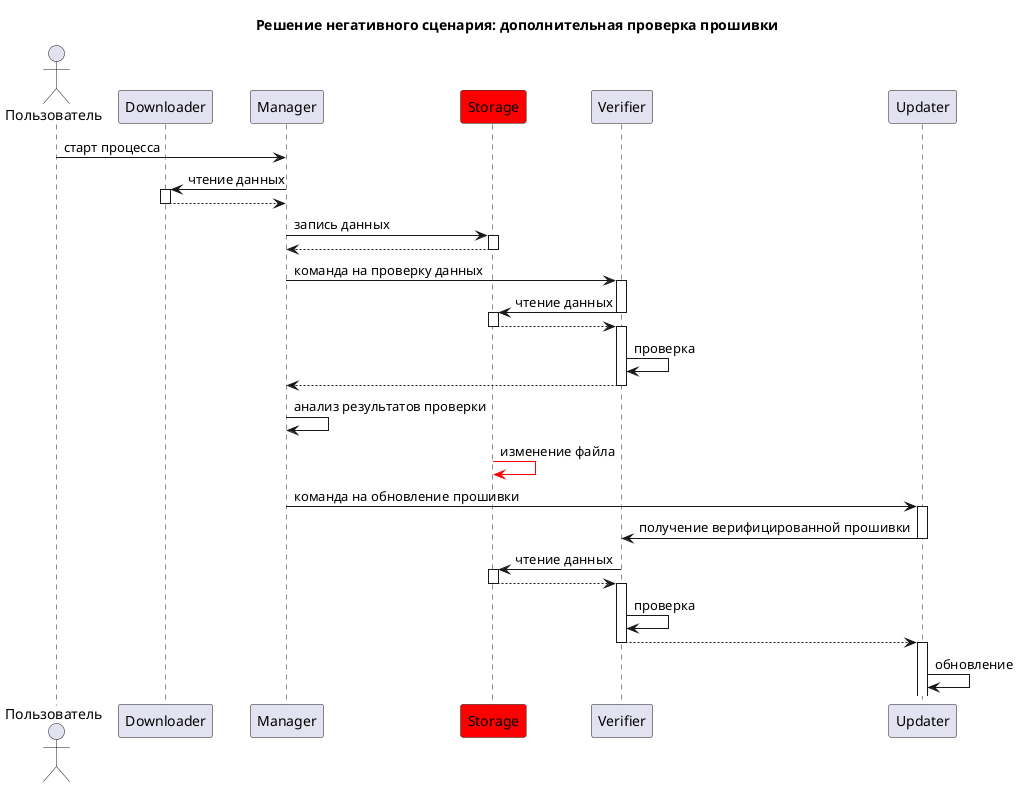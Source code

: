 @startuml "Hacked-manager3-fix"
title Решение негативного сценария: дополнительная проверка прошивки

actor "Пользователь" as u
participant Downloader
participant Manager 
participant Storage #red
participant Verifier
participant Updater



u -> Manager: старт процесса
Manager -> Downloader++: чтение данных
Downloader --> Manager--
Manager -> Storage++: запись данных
Storage --> Manager--
Manager -> Verifier++: команда на проверку данных
Verifier -> Storage--: чтение данных
activate Storage
Storage --> Verifier--
activate Verifier
Verifier -> Verifier: проверка
Verifier --> Manager--
Manager -> Manager: анализ результатов проверки
Storage -[#red]> Storage: изменение файла
Manager -> Updater++: команда на обновление прошивки
Updater -> Verifier--: получение верифицированной прошивки
Verifier -> Storage--: чтение данных
activate Storage
Storage --> Verifier--
activate Verifier
Verifier -> Verifier: проверка
Verifier --> Updater--
activate Updater
Updater -> Updater: обновление

@enduml